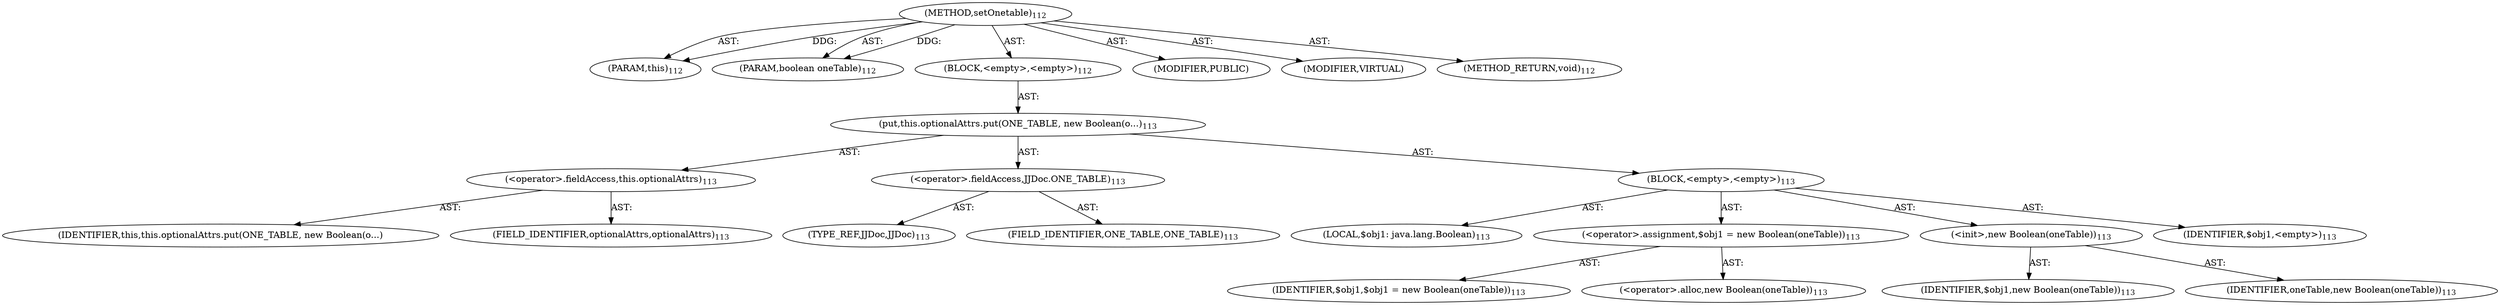 digraph "setOnetable" {  
"111669149697" [label = <(METHOD,setOnetable)<SUB>112</SUB>> ]
"115964116999" [label = <(PARAM,this)<SUB>112</SUB>> ]
"115964117000" [label = <(PARAM,boolean oneTable)<SUB>112</SUB>> ]
"25769803778" [label = <(BLOCK,&lt;empty&gt;,&lt;empty&gt;)<SUB>112</SUB>> ]
"30064771080" [label = <(put,this.optionalAttrs.put(ONE_TABLE, new Boolean(o...)<SUB>113</SUB>> ]
"30064771081" [label = <(&lt;operator&gt;.fieldAccess,this.optionalAttrs)<SUB>113</SUB>> ]
"68719476752" [label = <(IDENTIFIER,this,this.optionalAttrs.put(ONE_TABLE, new Boolean(o...)> ]
"55834574851" [label = <(FIELD_IDENTIFIER,optionalAttrs,optionalAttrs)<SUB>113</SUB>> ]
"30064771082" [label = <(&lt;operator&gt;.fieldAccess,JJDoc.ONE_TABLE)<SUB>113</SUB>> ]
"180388626433" [label = <(TYPE_REF,JJDoc,JJDoc)<SUB>113</SUB>> ]
"55834574852" [label = <(FIELD_IDENTIFIER,ONE_TABLE,ONE_TABLE)<SUB>113</SUB>> ]
"25769803779" [label = <(BLOCK,&lt;empty&gt;,&lt;empty&gt;)<SUB>113</SUB>> ]
"94489280513" [label = <(LOCAL,$obj1: java.lang.Boolean)<SUB>113</SUB>> ]
"30064771083" [label = <(&lt;operator&gt;.assignment,$obj1 = new Boolean(oneTable))<SUB>113</SUB>> ]
"68719476753" [label = <(IDENTIFIER,$obj1,$obj1 = new Boolean(oneTable))<SUB>113</SUB>> ]
"30064771084" [label = <(&lt;operator&gt;.alloc,new Boolean(oneTable))<SUB>113</SUB>> ]
"30064771085" [label = <(&lt;init&gt;,new Boolean(oneTable))<SUB>113</SUB>> ]
"68719476754" [label = <(IDENTIFIER,$obj1,new Boolean(oneTable))<SUB>113</SUB>> ]
"68719476755" [label = <(IDENTIFIER,oneTable,new Boolean(oneTable))<SUB>113</SUB>> ]
"68719476756" [label = <(IDENTIFIER,$obj1,&lt;empty&gt;)<SUB>113</SUB>> ]
"133143986194" [label = <(MODIFIER,PUBLIC)> ]
"133143986195" [label = <(MODIFIER,VIRTUAL)> ]
"128849018881" [label = <(METHOD_RETURN,void)<SUB>112</SUB>> ]
  "111669149697" -> "115964116999"  [ label = "AST: "] 
  "111669149697" -> "115964117000"  [ label = "AST: "] 
  "111669149697" -> "25769803778"  [ label = "AST: "] 
  "111669149697" -> "133143986194"  [ label = "AST: "] 
  "111669149697" -> "133143986195"  [ label = "AST: "] 
  "111669149697" -> "128849018881"  [ label = "AST: "] 
  "25769803778" -> "30064771080"  [ label = "AST: "] 
  "30064771080" -> "30064771081"  [ label = "AST: "] 
  "30064771080" -> "30064771082"  [ label = "AST: "] 
  "30064771080" -> "25769803779"  [ label = "AST: "] 
  "30064771081" -> "68719476752"  [ label = "AST: "] 
  "30064771081" -> "55834574851"  [ label = "AST: "] 
  "30064771082" -> "180388626433"  [ label = "AST: "] 
  "30064771082" -> "55834574852"  [ label = "AST: "] 
  "25769803779" -> "94489280513"  [ label = "AST: "] 
  "25769803779" -> "30064771083"  [ label = "AST: "] 
  "25769803779" -> "30064771085"  [ label = "AST: "] 
  "25769803779" -> "68719476756"  [ label = "AST: "] 
  "30064771083" -> "68719476753"  [ label = "AST: "] 
  "30064771083" -> "30064771084"  [ label = "AST: "] 
  "30064771085" -> "68719476754"  [ label = "AST: "] 
  "30064771085" -> "68719476755"  [ label = "AST: "] 
  "111669149697" -> "115964116999"  [ label = "DDG: "] 
  "111669149697" -> "115964117000"  [ label = "DDG: "] 
}
